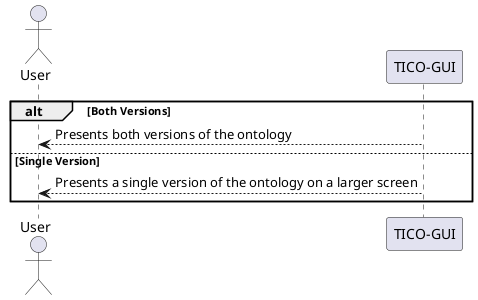 
@startuml
actor User
participant TicoGui as "TICO-GUI"

alt Both Versions
TicoGui --> User: Presents both versions of the ontology
else Single Version
TicoGui --> User: Presents a single version of the ontology on a larger screen
end
@enduml